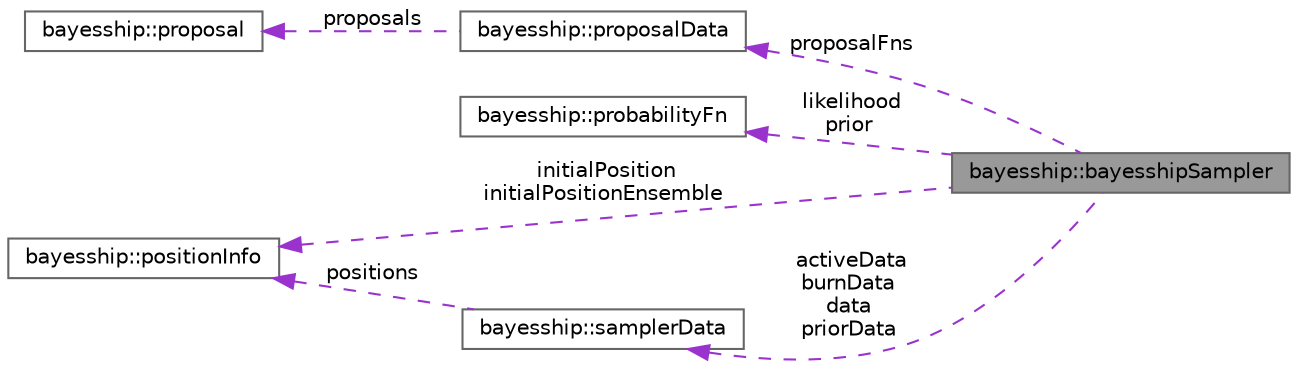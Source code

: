 digraph "bayesship::bayesshipSampler"
{
 // LATEX_PDF_SIZE
  bgcolor="transparent";
  edge [fontname=Helvetica,fontsize=10,labelfontname=Helvetica,labelfontsize=10];
  node [fontname=Helvetica,fontsize=10,shape=box,height=0.2,width=0.4];
  rankdir="LR";
  Node1 [label="bayesship::bayesshipSampler",height=0.2,width=0.4,color="gray40", fillcolor="grey60", style="filled", fontcolor="black",tooltip=" "];
  Node2 -> Node1 [dir="back",color="darkorchid3",style="dashed",label=" proposalFns" ];
  Node2 [label="bayesship::proposalData",height=0.2,width=0.4,color="gray40", fillcolor="white", style="filled",URL="$classbayesship_1_1proposalData.html",tooltip="Likelihood function typedef."];
  Node3 -> Node2 [dir="back",color="darkorchid3",style="dashed",label=" proposals" ];
  Node3 [label="bayesship::proposal",height=0.2,width=0.4,color="gray40", fillcolor="white", style="filled",URL="$classbayesship_1_1proposal.html",tooltip=" "];
  Node4 -> Node1 [dir="back",color="darkorchid3",style="dashed",label=" likelihood\nprior" ];
  Node4 [label="bayesship::probabilityFn",height=0.2,width=0.4,color="gray40", fillcolor="white", style="filled",URL="$classbayesship_1_1probabilityFn.html",tooltip=" "];
  Node5 -> Node1 [dir="back",color="darkorchid3",style="dashed",label=" initialPosition\ninitialPositionEnsemble" ];
  Node5 [label="bayesship::positionInfo",height=0.2,width=0.4,color="gray40", fillcolor="white", style="filled",URL="$classbayesship_1_1positionInfo.html",tooltip="Class to hold information about a position in parameter/model space."];
  Node6 -> Node1 [dir="back",color="darkorchid3",style="dashed",label=" activeData\nburnData\ndata\npriorData" ];
  Node6 [label="bayesship::samplerData",height=0.2,width=0.4,color="gray40", fillcolor="white", style="filled",URL="$classbayesship_1_1samplerData.html",tooltip=" "];
  Node5 -> Node6 [dir="back",color="darkorchid3",style="dashed",label=" positions" ];
}
